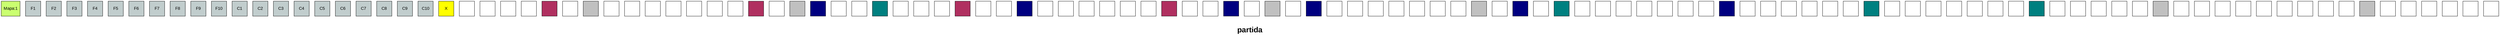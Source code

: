 digraph G{
    node[shape=box, width=0.7, height=0.7, fontname="Arial", fillcolor="white", style=filled]
    edge[style = "bold"]
    node[label = "Mapa:1" fillcolor="darkolivegreen1" pos = "-1,1!"]raiz;label = "
partida" 
fontname="Arial Black" 
fontsize="25pt" 

                    

	node[label = "F1" fillcolor="azure3" pos="-1,-0!" shape=box]x1;
	node[label = "F2" fillcolor="azure3" pos="-1,-1!" shape=box]x2;
	node[label = "F3" fillcolor="azure3" pos="-1,-2!" shape=box]x3;
	node[label = "F4" fillcolor="azure3" pos="-1,-3!" shape=box]x4;
	node[label = "F5" fillcolor="azure3" pos="-1,-4!" shape=box]x5;
	node[label = "F6" fillcolor="azure3" pos="-1,-5!" shape=box]x6;
	node[label = "F7" fillcolor="azure3" pos="-1,-6!" shape=box]x7;
	node[label = "F8" fillcolor="azure3" pos="-1,-7!" shape=box]x8;
	node[label = "F9" fillcolor="azure3" pos="-1,-8!" shape=box]x9;
	node[label = "F10" fillcolor="azure3" pos="-1,-9!" shape=box]x10;
	node[label = "C1" fillcolor="azure3" pos = "0,1!" shape=box]y1;
	node[label = "C2" fillcolor="azure3" pos = "1,1!" shape=box]y2;
	node[label = "C3" fillcolor="azure3" pos = "2,1!" shape=box]y3;
	node[label = "C4" fillcolor="azure3" pos = "3,1!" shape=box]y4;
	node[label = "C5" fillcolor="azure3" pos = "4,1!" shape=box]y5;
	node[label = "C6" fillcolor="azure3" pos = "5,1!" shape=box]y6;
	node[label = "C7" fillcolor="azure3" pos = "6,1!" shape=box]y7;
	node[label = "C8" fillcolor="azure3" pos = "7,1!" shape=box]y8;
	node[label = "C9" fillcolor="azure3" pos = "8,1!" shape=box]y9;
	node[label = "C10" fillcolor="azure3" pos = "9,1!" shape=box]y10;
	node[label="X" fillcolor="yellow" pos="0,-0!" shape=box]i1_1;
	node[label=" " fillcolor="white" pos="1,-0!" shape=box]i1_2;
	node[label=" " fillcolor="white" pos="2,-0!" shape=box]i1_3;
	node[label=" " fillcolor="white" pos="3,-0!" shape=box]i1_4;
	node[label=" " fillcolor="white" pos="4,-0!" shape=box]i1_5;
	node[label=" " fillcolor="Maroon" pos="5,-0!" shape=box]i1_6;
	node[label=" " fillcolor="white" pos="6,-0!" shape=box]i1_7;
	node[label=" " fillcolor="Gray" pos="7,-0!" shape=box]i1_8;
	node[label=" " fillcolor="white" pos="8,-0!" shape=box]i1_9;
	node[label=" " fillcolor="white" pos="9,-0!" shape=box]i1_10;
	node[label=" " fillcolor="white" pos="0,-1!" shape=box]i2_1;
	node[label=" " fillcolor="white" pos="1,-1!" shape=box]i2_2;
	node[label=" " fillcolor="white" pos="2,-1!" shape=box]i2_3;
	node[label=" " fillcolor="white" pos="3,-1!" shape=box]i2_4;
	node[label=" " fillcolor="white" pos="4,-1!" shape=box]i2_5;
	node[label=" " fillcolor="Maroon" pos="5,-1!" shape=box]i2_6;
	node[label=" " fillcolor="white" pos="6,-1!" shape=box]i2_7;
	node[label=" " fillcolor="Gray" pos="7,-1!" shape=box]i2_8;
	node[label=" " fillcolor="Navy" pos="8,-1!" shape=box]i2_9;
	node[label=" " fillcolor="white" pos="9,-1!" shape=box]i2_10;
	node[label=" " fillcolor="white" pos="0,-2!" shape=box]i3_1;
	node[label=" " fillcolor="Teal" pos="1,-2!" shape=box]i3_2;
	node[label=" " fillcolor="white" pos="2,-2!" shape=box]i3_3;
	node[label=" " fillcolor="white" pos="3,-2!" shape=box]i3_4;
	node[label=" " fillcolor="white" pos="4,-2!" shape=box]i3_5;
	node[label=" " fillcolor="Maroon" pos="5,-2!" shape=box]i3_6;
	node[label=" " fillcolor="white" pos="6,-2!" shape=box]i3_7;
	node[label=" " fillcolor="white" pos="7,-2!" shape=box]i3_8;
	node[label=" " fillcolor="Navy" pos="8,-2!" shape=box]i3_9;
	node[label=" " fillcolor="white" pos="9,-2!" shape=box]i3_10;
	node[label=" " fillcolor="white" pos="0,-3!" shape=box]i4_1;
	node[label=" " fillcolor="white" pos="1,-3!" shape=box]i4_2;
	node[label=" " fillcolor="white" pos="2,-3!" shape=box]i4_3;
	node[label=" " fillcolor="white" pos="3,-3!" shape=box]i4_4;
	node[label=" " fillcolor="white" pos="4,-3!" shape=box]i4_5;
	node[label=" " fillcolor="Maroon" pos="5,-3!" shape=box]i4_6;
	node[label=" " fillcolor="white" pos="6,-3!" shape=box]i4_7;
	node[label=" " fillcolor="white" pos="7,-3!" shape=box]i4_8;
	node[label=" " fillcolor="Navy" pos="8,-3!" shape=box]i4_9;
	node[label=" " fillcolor="white" pos="9,-3!" shape=box]i4_10;
	node[label=" " fillcolor="Gray" pos="0,-4!" shape=box]i5_1;
	node[label=" " fillcolor="white" pos="1,-4!" shape=box]i5_2;
	node[label=" " fillcolor="Navy" pos="2,-4!" shape=box]i5_3;
	node[label=" " fillcolor="white" pos="3,-4!" shape=box]i5_4;
	node[label=" " fillcolor="white" pos="4,-4!" shape=box]i5_5;
	node[label=" " fillcolor="white" pos="5,-4!" shape=box]i5_6;
	node[label=" " fillcolor="white" pos="6,-4!" shape=box]i5_7;
	node[label=" " fillcolor="white" pos="7,-4!" shape=box]i5_8;
	node[label=" " fillcolor="white" pos="8,-4!" shape=box]i5_9;
	node[label=" " fillcolor="white" pos="9,-4!" shape=box]i5_10;
	node[label=" " fillcolor="Gray" pos="0,-5!" shape=box]i6_1;
	node[label=" " fillcolor="white" pos="1,-5!" shape=box]i6_2;
	node[label=" " fillcolor="Navy" pos="2,-5!" shape=box]i6_3;
	node[label=" " fillcolor="white" pos="3,-5!" shape=box]i6_4;
	node[label=" " fillcolor="Teal" pos="4,-5!" shape=box]i6_5;
	node[label=" " fillcolor="white" pos="5,-5!" shape=box]i6_6;
	node[label=" " fillcolor="white" pos="6,-5!" shape=box]i6_7;
	node[label=" " fillcolor="white" pos="7,-5!" shape=box]i6_8;
	node[label=" " fillcolor="white" pos="8,-5!" shape=box]i6_9;
	node[label=" " fillcolor="white" pos="9,-5!" shape=box]i6_10;
	node[label=" " fillcolor="white" pos="0,-6!" shape=box]i7_1;
	node[label=" " fillcolor="white" pos="1,-6!" shape=box]i7_2;
	node[label=" " fillcolor="Navy" pos="2,-6!" shape=box]i7_3;
	node[label=" " fillcolor="white" pos="3,-6!" shape=box]i7_4;
	node[label=" " fillcolor="white" pos="4,-6!" shape=box]i7_5;
	node[label=" " fillcolor="white" pos="5,-6!" shape=box]i7_6;
	node[label=" " fillcolor="white" pos="6,-6!" shape=box]i7_7;
	node[label=" " fillcolor="white" pos="7,-6!" shape=box]i7_8;
	node[label=" " fillcolor="white" pos="8,-6!" shape=box]i7_9;
	node[label=" " fillcolor="Teal" pos="9,-6!" shape=box]i7_10;
	node[label=" " fillcolor="white" pos="0,-7!" shape=box]i8_1;
	node[label=" " fillcolor="white" pos="1,-7!" shape=box]i8_2;
	node[label=" " fillcolor="white" pos="2,-7!" shape=box]i8_3;
	node[label=" " fillcolor="white" pos="3,-7!" shape=box]i8_4;
	node[label=" " fillcolor="white" pos="4,-7!" shape=box]i8_5;
	node[label=" " fillcolor="white" pos="5,-7!" shape=box]i8_6;
	node[label=" " fillcolor="white" pos="6,-7!" shape=box]i8_7;
	node[label=" " fillcolor="Teal" pos="7,-7!" shape=box]i8_8;
	node[label=" " fillcolor="white" pos="8,-7!" shape=box]i8_9;
	node[label=" " fillcolor="white" pos="9,-7!" shape=box]i8_10;
	node[label=" " fillcolor="white" pos="0,-8!" shape=box]i9_1;
	node[label=" " fillcolor="white" pos="1,-8!" shape=box]i9_2;
	node[label=" " fillcolor="white" pos="2,-8!" shape=box]i9_3;
	node[label=" " fillcolor="Gray" pos="3,-8!" shape=box]i9_4;
	node[label=" " fillcolor="white" pos="4,-8!" shape=box]i9_5;
	node[label=" " fillcolor="white" pos="5,-8!" shape=box]i9_6;
	node[label=" " fillcolor="white" pos="6,-8!" shape=box]i9_7;
	node[label=" " fillcolor="white" pos="7,-8!" shape=box]i9_8;
	node[label=" " fillcolor="white" pos="8,-8!" shape=box]i9_9;
	node[label=" " fillcolor="white" pos="9,-8!" shape=box]i9_10;
	node[label=" " fillcolor="white" pos="0,-9!" shape=box]i10_1;
	node[label=" " fillcolor="white" pos="1,-9!" shape=box]i10_2;
	node[label=" " fillcolor="white" pos="2,-9!" shape=box]i10_3;
	node[label=" " fillcolor="Gray" pos="3,-9!" shape=box]i10_4;
	node[label=" " fillcolor="white" pos="4,-9!" shape=box]i10_5;
	node[label=" " fillcolor="white" pos="5,-9!" shape=box]i10_6;
	node[label=" " fillcolor="white" pos="6,-9!" shape=box]i10_7;
	node[label=" " fillcolor="white" pos="7,-9!" shape=box]i10_8;
	node[label=" " fillcolor="white" pos="8,-9!" shape=box]i10_9;
	node[label=" " fillcolor="white" pos="9,-9!" shape=box]i10_10;
}